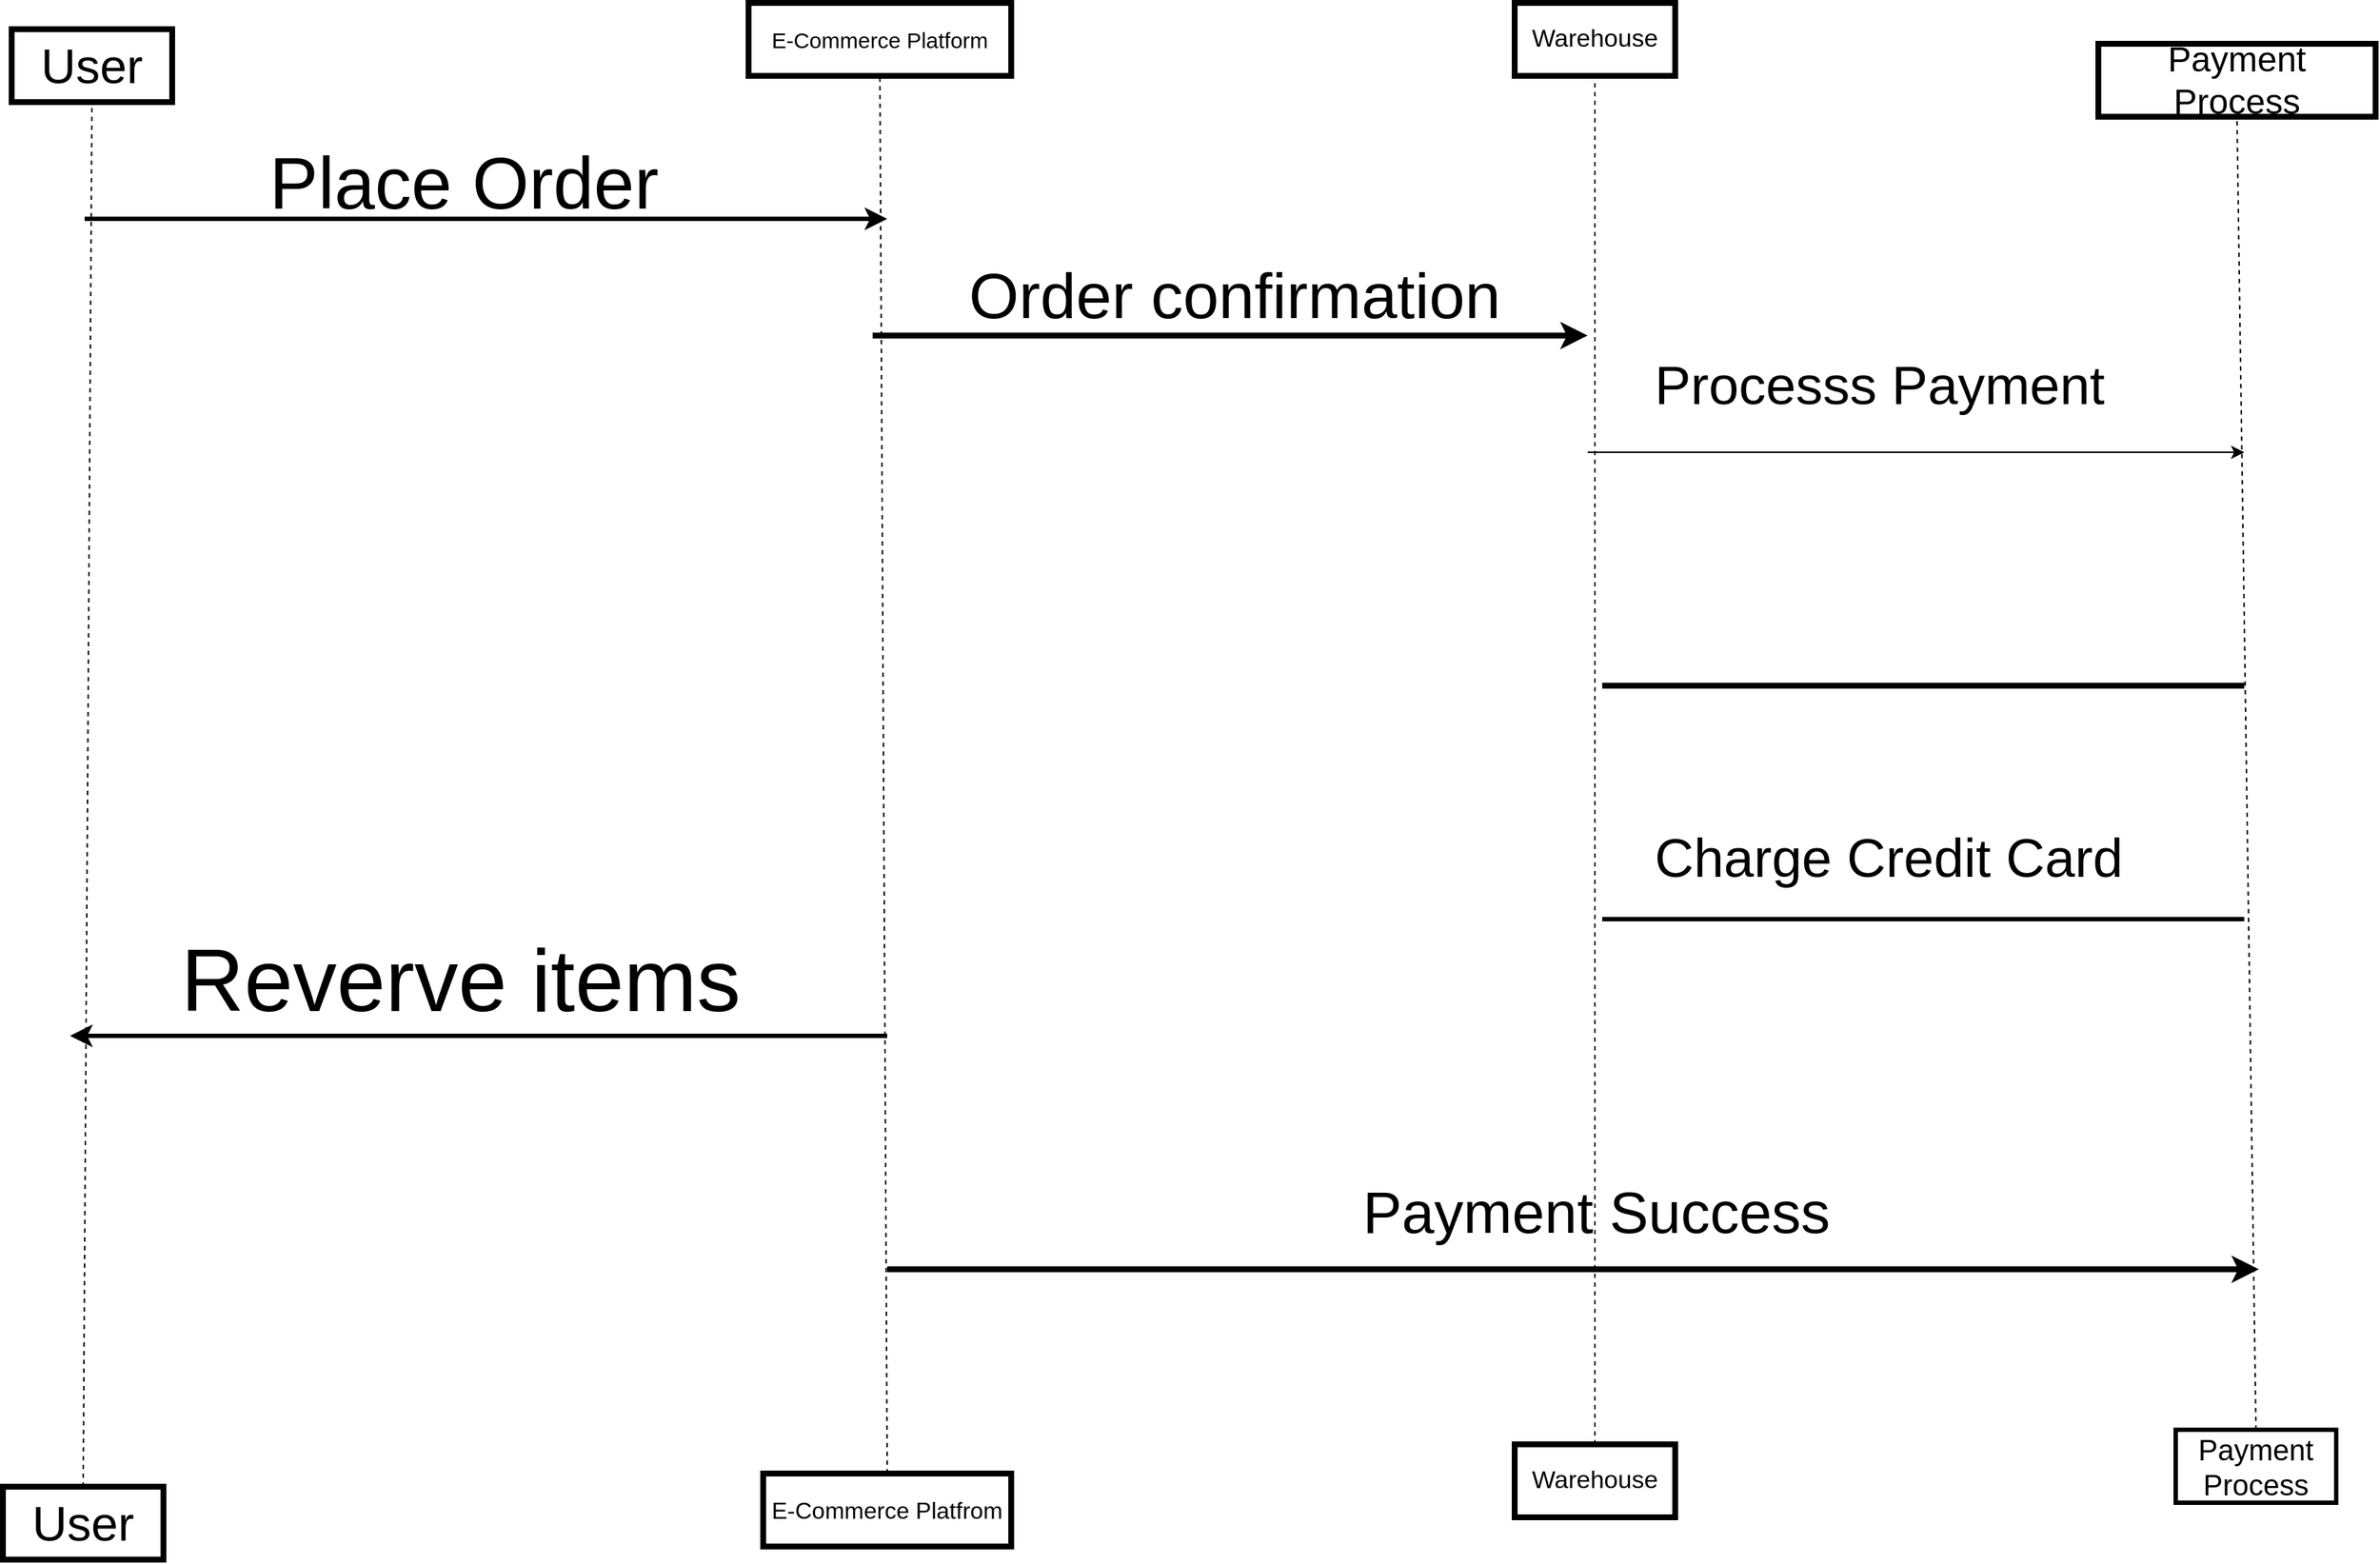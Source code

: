 <mxfile version="24.7.17">
  <diagram name="Page-1" id="8xkws6ynANvZ4xdFtM8w">
    <mxGraphModel dx="1120" dy="2008" grid="1" gridSize="10" guides="1" tooltips="1" connect="1" arrows="1" fold="1" page="1" pageScale="1" pageWidth="1654" pageHeight="1169" math="0" shadow="0">
      <root>
        <mxCell id="0" />
        <mxCell id="1" parent="0" />
        <mxCell id="Rb0hyOwbaBzRJe8RRPHV-1" value="&lt;font style=&quot;font-size: 33px;&quot;&gt;User&lt;/font&gt;" style="html=1;whiteSpace=wrap;strokeWidth=4;" vertex="1" parent="1">
          <mxGeometry x="30" y="20" width="110" height="50" as="geometry" />
        </mxCell>
        <mxCell id="Rb0hyOwbaBzRJe8RRPHV-2" value="&lt;font style=&quot;font-size: 33px;&quot;&gt;User&lt;/font&gt;" style="html=1;whiteSpace=wrap;strokeWidth=4;" vertex="1" parent="1">
          <mxGeometry x="24" y="1019" width="110" height="50" as="geometry" />
        </mxCell>
        <mxCell id="Rb0hyOwbaBzRJe8RRPHV-3" value="&lt;font style=&quot;font-size: 15px;&quot;&gt;E-Commerce Platform&lt;/font&gt;" style="html=1;whiteSpace=wrap;strokeWidth=4;" vertex="1" parent="1">
          <mxGeometry x="535" y="2" width="180" height="50" as="geometry" />
        </mxCell>
        <mxCell id="Rb0hyOwbaBzRJe8RRPHV-4" value="&lt;font style=&quot;font-size: 16px;&quot;&gt;E-Commerce Platfrom&lt;/font&gt;" style="html=1;whiteSpace=wrap;strokeWidth=4;" vertex="1" parent="1">
          <mxGeometry x="545" y="1010" width="170" height="50" as="geometry" />
        </mxCell>
        <mxCell id="Rb0hyOwbaBzRJe8RRPHV-5" value="&lt;font style=&quot;font-size: 17px;&quot;&gt;Warehouse&lt;/font&gt;" style="html=1;whiteSpace=wrap;strokeWidth=4;" vertex="1" parent="1">
          <mxGeometry x="1060" y="2" width="110" height="50" as="geometry" />
        </mxCell>
        <mxCell id="Rb0hyOwbaBzRJe8RRPHV-6" value="&lt;font style=&quot;font-size: 24px;&quot;&gt;Payment Process&lt;/font&gt;" style="html=1;whiteSpace=wrap;strokeWidth=4;" vertex="1" parent="1">
          <mxGeometry x="1460" y="30" width="190" height="50" as="geometry" />
        </mxCell>
        <mxCell id="Rb0hyOwbaBzRJe8RRPHV-7" value="&lt;font style=&quot;font-size: 17px;&quot;&gt;Warehouse&lt;/font&gt;" style="html=1;whiteSpace=wrap;strokeWidth=4;" vertex="1" parent="1">
          <mxGeometry x="1060" y="990" width="110" height="50" as="geometry" />
        </mxCell>
        <mxCell id="Rb0hyOwbaBzRJe8RRPHV-8" value="&lt;font style=&quot;font-size: 20px;&quot;&gt;Payment Process&lt;/font&gt;" style="html=1;whiteSpace=wrap;strokeWidth=3;" vertex="1" parent="1">
          <mxGeometry x="1513" y="980" width="110" height="50" as="geometry" />
        </mxCell>
        <mxCell id="Rb0hyOwbaBzRJe8RRPHV-9" value="" style="endArrow=none;dashed=1;html=1;rounded=0;entryX=0.5;entryY=1;entryDx=0;entryDy=0;exitX=0.5;exitY=0;exitDx=0;exitDy=0;" edge="1" parent="1" source="Rb0hyOwbaBzRJe8RRPHV-2" target="Rb0hyOwbaBzRJe8RRPHV-1">
          <mxGeometry width="50" height="50" relative="1" as="geometry">
            <mxPoint x="150" y="570" as="sourcePoint" />
            <mxPoint x="200" y="520" as="targetPoint" />
          </mxGeometry>
        </mxCell>
        <mxCell id="Rb0hyOwbaBzRJe8RRPHV-10" value="" style="endArrow=none;dashed=1;html=1;rounded=0;entryX=0.5;entryY=1;entryDx=0;entryDy=0;exitX=0.5;exitY=0;exitDx=0;exitDy=0;" edge="1" parent="1" source="Rb0hyOwbaBzRJe8RRPHV-4" target="Rb0hyOwbaBzRJe8RRPHV-3">
          <mxGeometry width="50" height="50" relative="1" as="geometry">
            <mxPoint x="390" y="570" as="sourcePoint" />
            <mxPoint x="440" y="520" as="targetPoint" />
          </mxGeometry>
        </mxCell>
        <mxCell id="Rb0hyOwbaBzRJe8RRPHV-11" value="" style="endArrow=none;dashed=1;html=1;rounded=0;entryX=0.5;entryY=1;entryDx=0;entryDy=0;exitX=0.5;exitY=0;exitDx=0;exitDy=0;" edge="1" parent="1" source="Rb0hyOwbaBzRJe8RRPHV-7" target="Rb0hyOwbaBzRJe8RRPHV-5">
          <mxGeometry width="50" height="50" relative="1" as="geometry">
            <mxPoint x="970" y="570" as="sourcePoint" />
            <mxPoint x="1020" y="520" as="targetPoint" />
          </mxGeometry>
        </mxCell>
        <mxCell id="Rb0hyOwbaBzRJe8RRPHV-12" value="" style="endArrow=none;dashed=1;html=1;rounded=0;entryX=0.5;entryY=1;entryDx=0;entryDy=0;exitX=0.5;exitY=0;exitDx=0;exitDy=0;" edge="1" parent="1" source="Rb0hyOwbaBzRJe8RRPHV-8" target="Rb0hyOwbaBzRJe8RRPHV-6">
          <mxGeometry width="50" height="50" relative="1" as="geometry">
            <mxPoint x="1350" y="570" as="sourcePoint" />
            <mxPoint x="1400" y="520" as="targetPoint" />
          </mxGeometry>
        </mxCell>
        <mxCell id="Rb0hyOwbaBzRJe8RRPHV-13" value="" style="endArrow=classic;html=1;rounded=0;strokeWidth=3;" edge="1" parent="1">
          <mxGeometry width="50" height="50" relative="1" as="geometry">
            <mxPoint x="80" y="150" as="sourcePoint" />
            <mxPoint x="630" y="150" as="targetPoint" />
          </mxGeometry>
        </mxCell>
        <mxCell id="Rb0hyOwbaBzRJe8RRPHV-14" value="&lt;font style=&quot;font-size: 50px;&quot;&gt;Place Order&lt;/font&gt;" style="text;html=1;align=center;verticalAlign=middle;whiteSpace=wrap;rounded=0;" vertex="1" parent="1">
          <mxGeometry x="180" y="110" width="320" height="30" as="geometry" />
        </mxCell>
        <mxCell id="Rb0hyOwbaBzRJe8RRPHV-15" value="" style="endArrow=classic;html=1;rounded=0;strokeWidth=4;" edge="1" parent="1">
          <mxGeometry width="50" height="50" relative="1" as="geometry">
            <mxPoint x="620" y="230" as="sourcePoint" />
            <mxPoint x="1110" y="230" as="targetPoint" />
          </mxGeometry>
        </mxCell>
        <mxCell id="Rb0hyOwbaBzRJe8RRPHV-16" value="&lt;font style=&quot;font-size: 44px;&quot;&gt;Order confirmation&lt;/font&gt;" style="text;strokeColor=none;fillColor=none;align=left;verticalAlign=top;spacingLeft=4;spacingRight=4;overflow=hidden;rotatable=0;points=[[0,0.5],[1,0.5]];portConstraint=eastwest;whiteSpace=wrap;html=1;" vertex="1" parent="1">
          <mxGeometry x="680" y="170" width="420" height="66" as="geometry" />
        </mxCell>
        <mxCell id="Rb0hyOwbaBzRJe8RRPHV-17" value="" style="endArrow=classic;html=1;rounded=0;" edge="1" parent="1">
          <mxGeometry width="50" height="50" relative="1" as="geometry">
            <mxPoint x="1110" y="310" as="sourcePoint" />
            <mxPoint x="1560" y="310" as="targetPoint" />
          </mxGeometry>
        </mxCell>
        <mxCell id="Rb0hyOwbaBzRJe8RRPHV-19" value="" style="endArrow=none;html=1;rounded=0;strokeWidth=4;" edge="1" parent="1">
          <mxGeometry width="50" height="50" relative="1" as="geometry">
            <mxPoint x="1120" y="470" as="sourcePoint" />
            <mxPoint x="1560" y="470" as="targetPoint" />
          </mxGeometry>
        </mxCell>
        <mxCell id="Rb0hyOwbaBzRJe8RRPHV-20" value="" style="endArrow=none;html=1;rounded=0;strokeWidth=3;" edge="1" parent="1">
          <mxGeometry width="50" height="50" relative="1" as="geometry">
            <mxPoint x="1120" y="630" as="sourcePoint" />
            <mxPoint x="1560" y="630" as="targetPoint" />
          </mxGeometry>
        </mxCell>
        <mxCell id="Rb0hyOwbaBzRJe8RRPHV-21" value="&lt;font style=&quot;font-size: 37px;&quot;&gt;Charge Credit Card&lt;/font&gt;" style="text;strokeColor=none;fillColor=none;align=left;verticalAlign=top;spacingLeft=4;spacingRight=4;overflow=hidden;rotatable=0;points=[[0,0.5],[1,0.5]];portConstraint=eastwest;whiteSpace=wrap;html=1;" vertex="1" parent="1">
          <mxGeometry x="1150" y="560" width="400" height="66" as="geometry" />
        </mxCell>
        <mxCell id="Rb0hyOwbaBzRJe8RRPHV-23" value="" style="endArrow=classic;html=1;rounded=0;strokeWidth=4;" edge="1" parent="1">
          <mxGeometry width="50" height="50" relative="1" as="geometry">
            <mxPoint x="630" y="870" as="sourcePoint" />
            <mxPoint x="1570" y="870" as="targetPoint" />
          </mxGeometry>
        </mxCell>
        <mxCell id="Rb0hyOwbaBzRJe8RRPHV-24" value="&lt;font style=&quot;font-size: 40px;&quot;&gt;Payment Success&lt;/font&gt;" style="text;strokeColor=none;fillColor=none;align=left;verticalAlign=top;spacingLeft=4;spacingRight=4;overflow=hidden;rotatable=0;points=[[0,0.5],[1,0.5]];portConstraint=eastwest;whiteSpace=wrap;html=1;" vertex="1" parent="1">
          <mxGeometry x="950" y="800" width="400" height="86" as="geometry" />
        </mxCell>
        <mxCell id="Rb0hyOwbaBzRJe8RRPHV-25" value="" style="endArrow=classic;html=1;rounded=0;strokeWidth=3;" edge="1" parent="1">
          <mxGeometry width="50" height="50" relative="1" as="geometry">
            <mxPoint x="630" y="710" as="sourcePoint" />
            <mxPoint x="70" y="710" as="targetPoint" />
          </mxGeometry>
        </mxCell>
        <mxCell id="Rb0hyOwbaBzRJe8RRPHV-26" value="&lt;font style=&quot;font-size: 60px;&quot;&gt;Reverve items&lt;/font&gt;" style="text;strokeColor=none;fillColor=none;align=left;verticalAlign=top;spacingLeft=4;spacingRight=4;overflow=hidden;rotatable=0;points=[[0,0.5],[1,0.5]];portConstraint=eastwest;whiteSpace=wrap;html=1;" vertex="1" parent="1">
          <mxGeometry x="140" y="630" width="490" height="70" as="geometry" />
        </mxCell>
        <mxCell id="Rb0hyOwbaBzRJe8RRPHV-29" value="&lt;font style=&quot;font-size: 37px;&quot;&gt;Processs Payment&lt;/font&gt;" style="text;strokeColor=none;fillColor=none;align=left;verticalAlign=top;spacingLeft=4;spacingRight=4;overflow=hidden;rotatable=0;points=[[0,0.5],[1,0.5]];portConstraint=eastwest;whiteSpace=wrap;html=1;" vertex="1" parent="1">
          <mxGeometry x="1150" y="236" width="450" height="66" as="geometry" />
        </mxCell>
      </root>
    </mxGraphModel>
  </diagram>
</mxfile>
